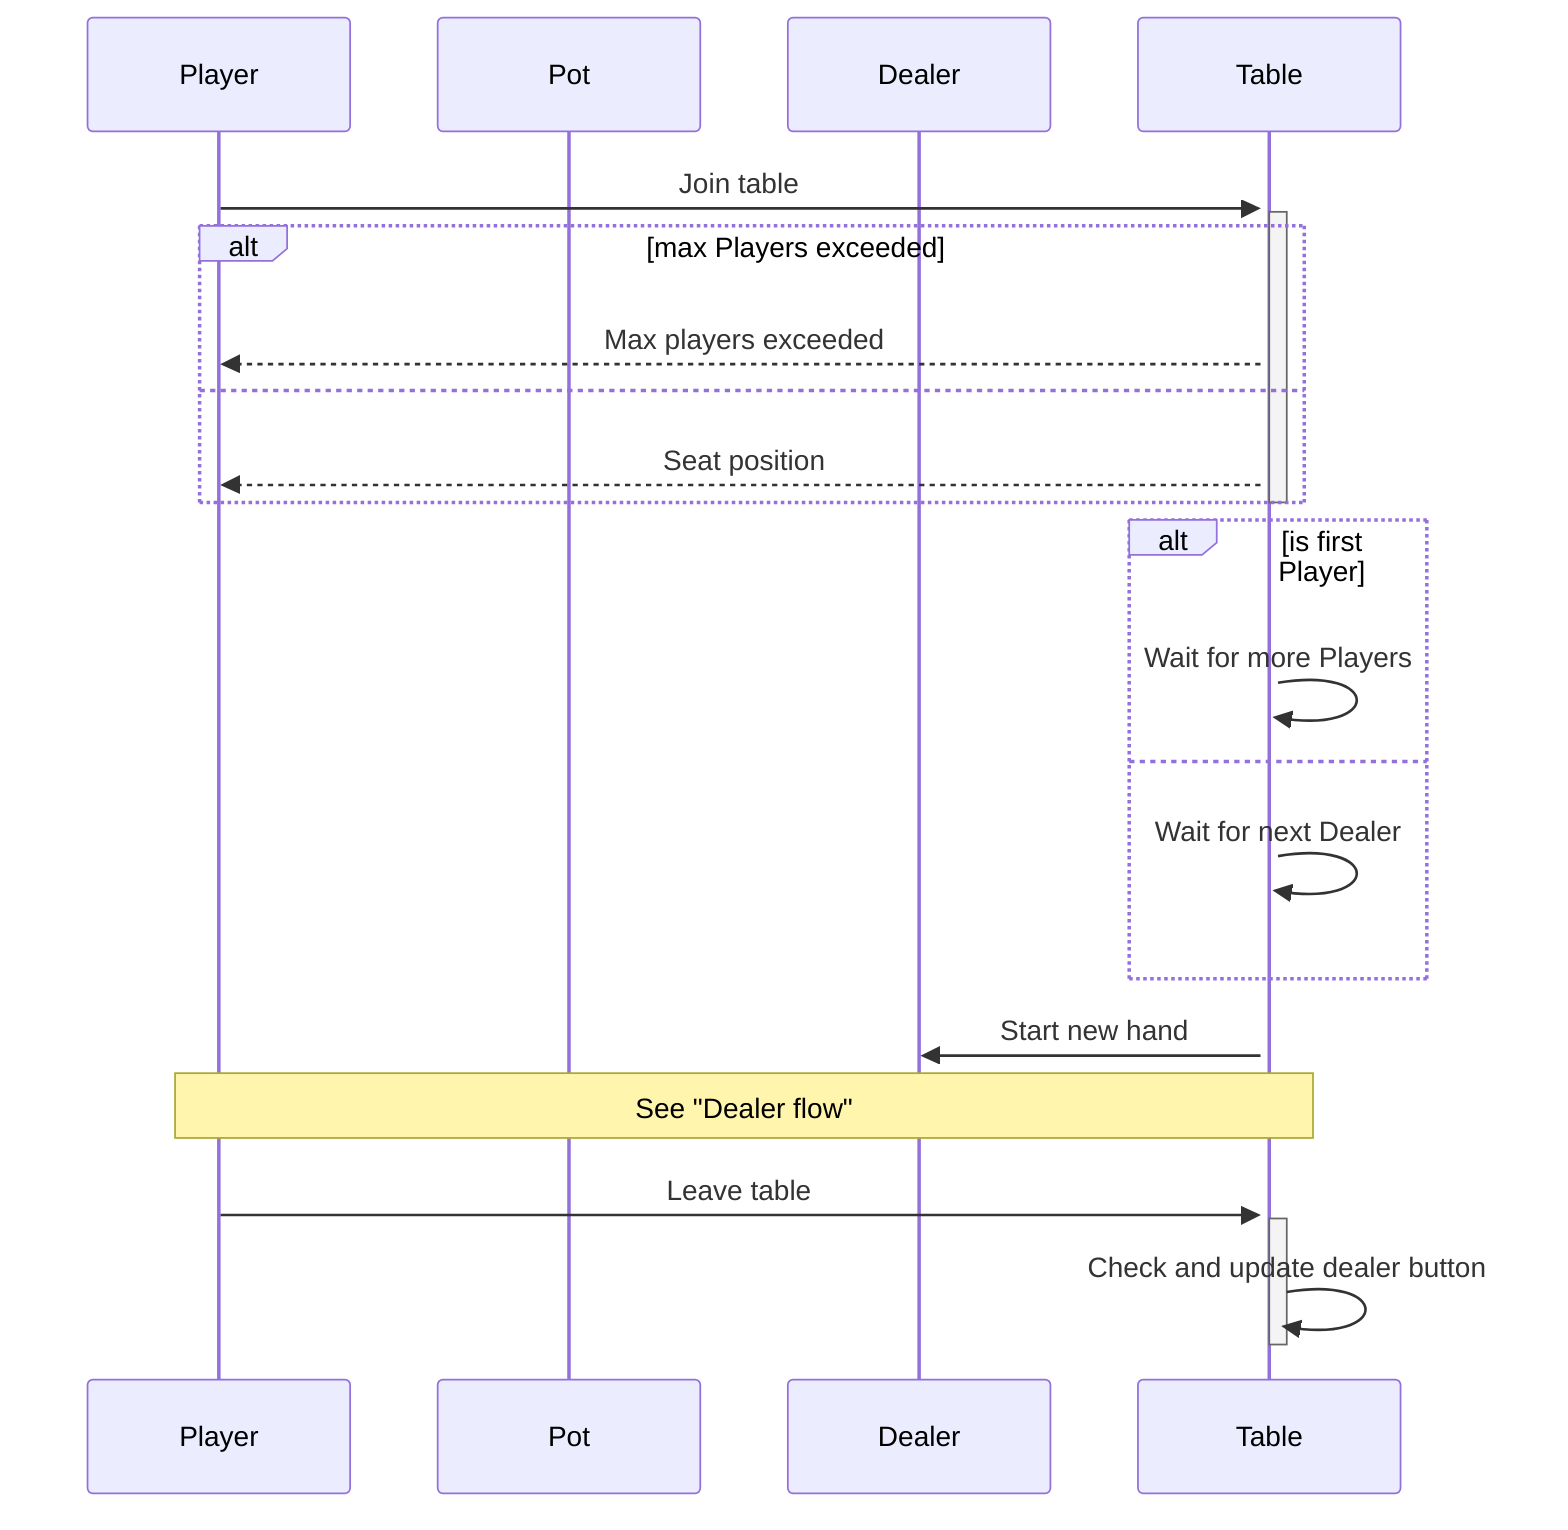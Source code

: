 sequenceDiagram
    participant Player
    participant Pot
    participant Dealer
    participant Table

    Player->>+Table: Join table

    activate Table
    alt max Players exceeded
        Table-->>Player: Max players exceeded
    else
        Table-->>Player: Seat position
    end
    deactivate Table

    alt is first Player
        Table->>Table: Wait for more Players
    else 
        Table->>Table: Wait for next Dealer
    end

    Table->>Dealer: Start new hand
    Note over Player,Table: See "Dealer flow"

    Player->>+Table: Leave table
    Table->>-Table: Check and update dealer button
